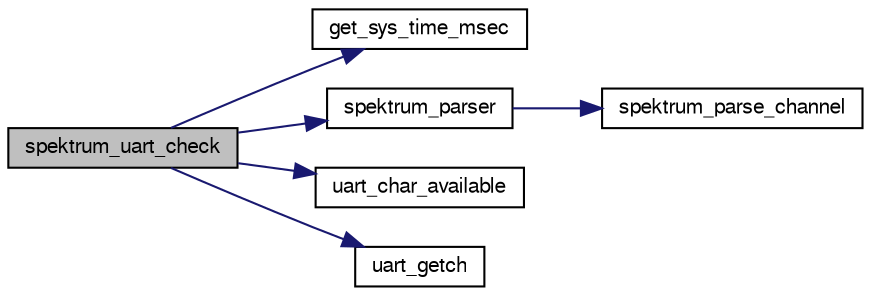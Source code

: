 digraph "spektrum_uart_check"
{
  edge [fontname="FreeSans",fontsize="10",labelfontname="FreeSans",labelfontsize="10"];
  node [fontname="FreeSans",fontsize="10",shape=record];
  rankdir="LR";
  Node1 [label="spektrum_uart_check",height=0.2,width=0.4,color="black", fillcolor="grey75", style="filled", fontcolor="black"];
  Node1 -> Node2 [color="midnightblue",fontsize="10",style="solid",fontname="FreeSans"];
  Node2 [label="get_sys_time_msec",height=0.2,width=0.4,color="black", fillcolor="white", style="filled",URL="$chibios_2mcu__periph_2sys__time__arch_8c.html#ad3cb294b0d1d74dfb511534b36a17960",tooltip="Get the time in milliseconds since startup. "];
  Node1 -> Node3 [color="midnightblue",fontsize="10",style="solid",fontname="FreeSans"];
  Node3 [label="spektrum_parser",height=0.2,width=0.4,color="black", fillcolor="white", style="filled",URL="$spektrum_8c.html#a933139a197c87f5c8416a7c43933ebc0"];
  Node3 -> Node4 [color="midnightblue",fontsize="10",style="solid",fontname="FreeSans"];
  Node4 [label="spektrum_parse_channel",height=0.2,width=0.4,color="black", fillcolor="white", style="filled",URL="$spektrum_8c.html#a7baa79a9537a9172d37361d695b23a43"];
  Node1 -> Node5 [color="midnightblue",fontsize="10",style="solid",fontname="FreeSans"];
  Node5 [label="uart_char_available",height=0.2,width=0.4,color="black", fillcolor="white", style="filled",URL="$linux_2mcu__periph_2uart__arch_8c.html#a663f41657d0ad8e115fc7709b071d749",tooltip="Check UART for available chars in receive buffer. "];
  Node1 -> Node6 [color="midnightblue",fontsize="10",style="solid",fontname="FreeSans"];
  Node6 [label="uart_getch",height=0.2,width=0.4,color="black", fillcolor="white", style="filled",URL="$chibios_2mcu__periph_2uart__arch_8c.html#adb9a60ec94a31a08e6454ccf64f24039"];
}
